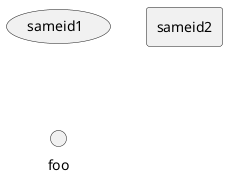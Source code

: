 {
  "sha1": "ygnx8xurwxxuohhy5ghslia3wh4r3x",
  "insertion": {
    "when": "2024-06-04T17:28:46.995Z",
    "user": "plantuml@gmail.com"
  }
}
@startuml
usecase sameid1
rectangle sameid2

interface foo
interface foo

@enduml
